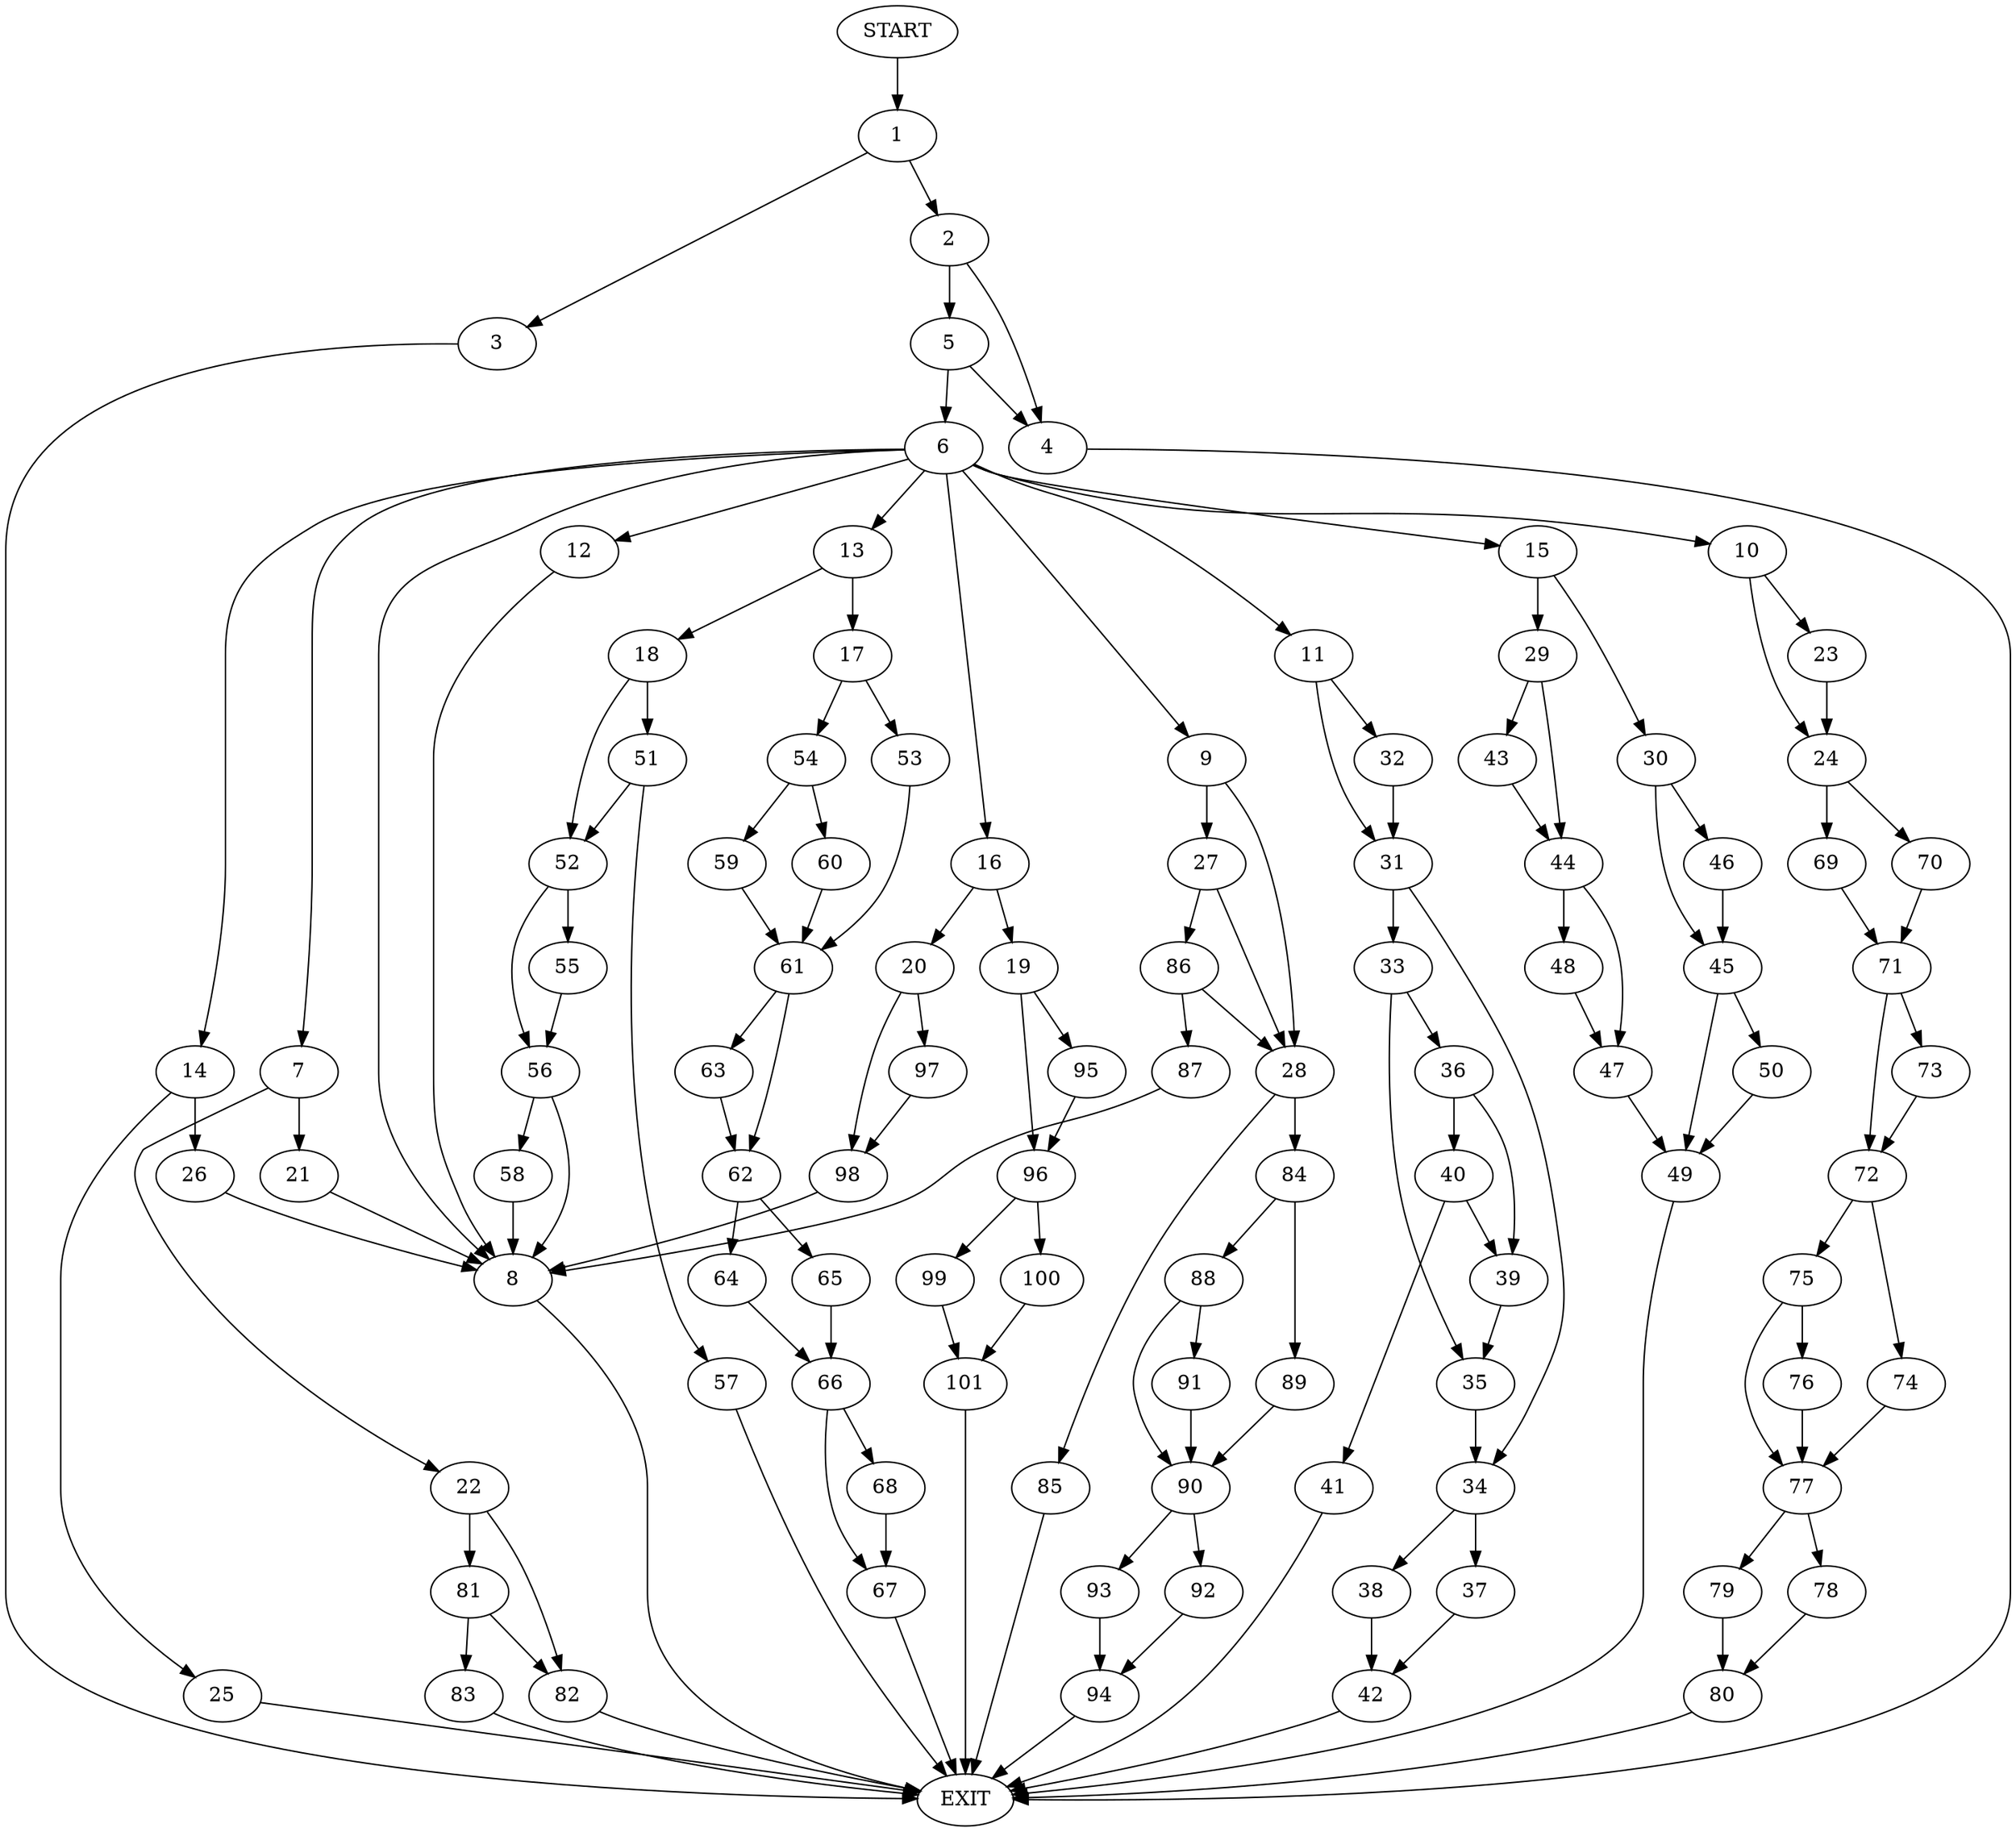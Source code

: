 digraph {
0 [label="START"]
102 [label="EXIT"]
0 -> 1
1 -> 2
1 -> 3
3 -> 102
2 -> 4
2 -> 5
5 -> 6
5 -> 4
4 -> 102
6 -> 7
6 -> 8
6 -> 9
6 -> 10
6 -> 11
6 -> 12
6 -> 13
6 -> 14
6 -> 15
6 -> 16
13 -> 17
13 -> 18
16 -> 19
16 -> 20
12 -> 8
7 -> 21
7 -> 22
8 -> 102
10 -> 23
10 -> 24
14 -> 25
14 -> 26
9 -> 27
9 -> 28
15 -> 29
15 -> 30
11 -> 31
11 -> 32
32 -> 31
31 -> 33
31 -> 34
33 -> 35
33 -> 36
34 -> 37
34 -> 38
35 -> 34
36 -> 39
36 -> 40
39 -> 35
40 -> 41
40 -> 39
41 -> 102
38 -> 42
37 -> 42
42 -> 102
29 -> 43
29 -> 44
30 -> 45
30 -> 46
44 -> 47
44 -> 48
43 -> 44
48 -> 47
47 -> 49
49 -> 102
45 -> 50
45 -> 49
46 -> 45
50 -> 49
18 -> 51
18 -> 52
17 -> 53
17 -> 54
52 -> 55
52 -> 56
51 -> 57
51 -> 52
57 -> 102
55 -> 56
56 -> 8
56 -> 58
58 -> 8
54 -> 59
54 -> 60
53 -> 61
61 -> 62
61 -> 63
60 -> 61
59 -> 61
62 -> 64
62 -> 65
63 -> 62
64 -> 66
65 -> 66
66 -> 67
66 -> 68
67 -> 102
68 -> 67
23 -> 24
24 -> 69
24 -> 70
69 -> 71
70 -> 71
71 -> 72
71 -> 73
72 -> 74
72 -> 75
73 -> 72
75 -> 76
75 -> 77
74 -> 77
77 -> 78
77 -> 79
76 -> 77
79 -> 80
78 -> 80
80 -> 102
21 -> 8
22 -> 81
22 -> 82
81 -> 83
81 -> 82
82 -> 102
83 -> 102
26 -> 8
25 -> 102
28 -> 84
28 -> 85
27 -> 86
27 -> 28
86 -> 87
86 -> 28
87 -> 8
85 -> 102
84 -> 88
84 -> 89
89 -> 90
88 -> 91
88 -> 90
90 -> 92
90 -> 93
91 -> 90
92 -> 94
93 -> 94
94 -> 102
19 -> 95
19 -> 96
20 -> 97
20 -> 98
97 -> 98
98 -> 8
95 -> 96
96 -> 99
96 -> 100
99 -> 101
100 -> 101
101 -> 102
}
